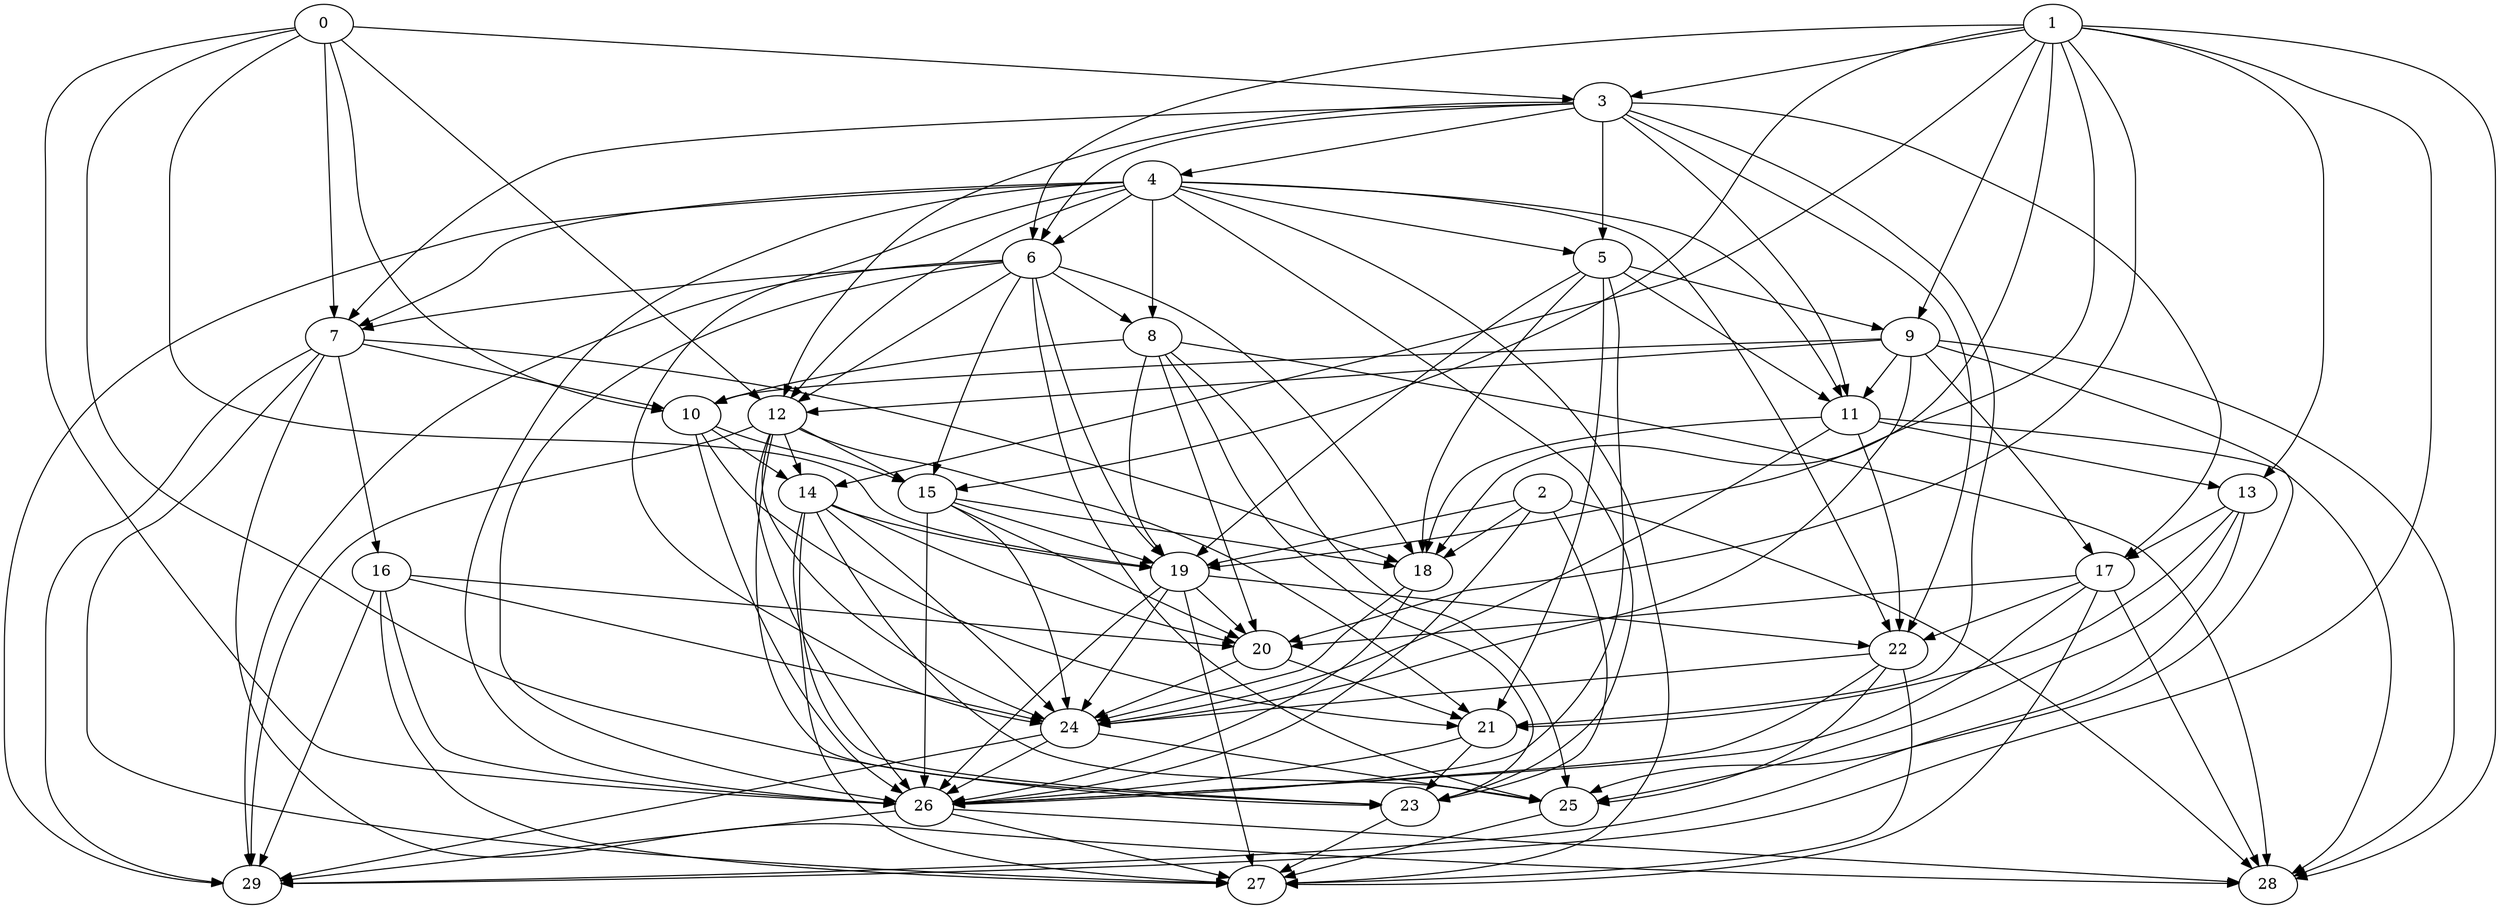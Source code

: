 digraph "Random_Nodes_30_Density_4.73_CCR_0.10_WeightType_Random#1" {
	graph ["Duplicate states"=0,
		GraphType=Random,
		"Max states in OPEN"=0,
		Modes="120000ms; topo-ordered tasks, ; Pruning: task equivalence, fixed order ready list, ; F-value: ; Optimisation: best schedule length (\
SL) optimisation on equal, ",
		NumberOfTasks=30,
		"Pruned using list schedule length"=11701553,
		"States removed from OPEN"=0,
		TargetSystem="Homogeneous-4",
		"Time to schedule (ms)"=4471,
		"Total idle time"=4711,
		"Total schedule length"=3684,
		"Total sequential time"=8340,
		"Total states created"=15602082
	];
	1	["Finish time"=372,
		Processor=0,
		"Start time"=0,
		Weight=372];
	3	["Finish time"=785,
		Processor=0,
		"Start time"=372,
		Weight=413];
	1 -> 3	[Weight=5];
	6	["Finish time"=1446,
		Processor=0,
		"Start time"=1074,
		Weight=372];
	1 -> 6	[Weight=7];
	9	["Finish time"=1503,
		Processor=2,
		"Start time"=1338,
		Weight=165];
	1 -> 9	[Weight=2];
	14	["Finish time"=2312,
		Processor=0,
		"Start time"=2106,
		Weight=206];
	1 -> 14	[Weight=4];
	13	["Finish time"=1918,
		Processor=3,
		"Start time"=1753,
		Weight=165];
	1 -> 13	[Weight=8];
	15	["Finish time"=2237,
		Processor=1,
		"Start time"=2113,
		Weight=124];
	1 -> 15	[Weight=3];
	19	["Finish time"=2560,
		Processor=0,
		"Start time"=2312,
		Weight=248];
	1 -> 19	[Weight=7];
	20	["Finish time"=2899,
		Processor=1,
		"Start time"=2569,
		Weight=330];
	1 -> 20	[Weight=7];
	18	["Finish time"=2572,
		Processor=2,
		"Start time"=2242,
		Weight=330];
	1 -> 18	[Weight=5];
	29	["Finish time"=3684,
		Processor=1,
		"Start time"=3436,
		Weight=248];
	1 -> 29	[Weight=5];
	28	["Finish time"=3526,
		Processor=2,
		"Start time"=3443,
		Weight=83];
	1 -> 28	[Weight=6];
	0	["Finish time"=330,
		Processor=1,
		"Start time"=0,
		Weight=330];
	0 -> 3	[Weight=8];
	7	["Finish time"=1741,
		Processor=1,
		"Start time"=1452,
		Weight=289];
	0 -> 7	[Weight=5];
	10	["Finish time"=2106,
		Processor=0,
		"Start time"=1776,
		Weight=330];
	0 -> 10	[Weight=9];
	12	["Finish time"=1833,
		Processor=2,
		"Start time"=1503,
		Weight=330];
	0 -> 12	[Weight=7];
	0 -> 19	[Weight=5];
	26	["Finish time"=3436,
		Processor=1,
		"Start time"=3064,
		Weight=372];
	0 -> 26	[Weight=3];
	23	["Finish time"=3403,
		Processor=2,
		"Start time"=3073,
		Weight=330];
	0 -> 23	[Weight=6];
	4	["Finish time"=1074,
		Processor=0,
		"Start time"=785,
		Weight=289];
	3 -> 4	[Weight=4];
	3 -> 6	[Weight=7];
	5	["Finish time"=1329,
		Processor=1,
		"Start time"=1081,
		Weight=248];
	3 -> 5	[Weight=4];
	3 -> 7	[Weight=3];
	3 -> 12	[Weight=9];
	11	["Finish time"=1753,
		Processor=3,
		"Start time"=1505,
		Weight=248];
	3 -> 11	[Weight=5];
	17	["Finish time"=2166,
		Processor=3,
		"Start time"=1918,
		Weight=248];
	3 -> 17	[Weight=9];
	22	["Finish time"=2973,
		Processor=0,
		"Start time"=2560,
		Weight=413];
	3 -> 22	[Weight=7];
	21	["Finish time"=3064,
		Processor=1,
		"Start time"=2899,
		Weight=165];
	3 -> 21	[Weight=3];
	4 -> 6	[Weight=6];
	4 -> 5	[Weight=7];
	8	["Finish time"=1776,
		Processor=0,
		"Start time"=1446,
		Weight=330];
	4 -> 8	[Weight=2];
	4 -> 7	[Weight=4];
	4 -> 12	[Weight=5];
	4 -> 11	[Weight=3];
	4 -> 22	[Weight=6];
	24	["Finish time"=3056,
		Processor=0,
		"Start time"=2973,
		Weight=83];
	4 -> 24	[Weight=6];
	4 -> 26	[Weight=3];
	4 -> 23	[Weight=3];
	4 -> 29	[Weight=2];
	27	["Finish time"=3675,
		Processor=0,
		"Start time"=3469,
		Weight=206];
	4 -> 27	[Weight=6];
	6 -> 8	[Weight=10];
	6 -> 7	[Weight=6];
	6 -> 12	[Weight=10];
	6 -> 15	[Weight=8];
	6 -> 19	[Weight=4];
	6 -> 18	[Weight=7];
	25	["Finish time"=3469,
		Processor=0,
		"Start time"=3056,
		Weight=413];
	6 -> 25	[Weight=7];
	6 -> 26	[Weight=5];
	6 -> 29	[Weight=8];
	5 -> 9	[Weight=9];
	5 -> 11	[Weight=8];
	5 -> 19	[Weight=6];
	5 -> 18	[Weight=3];
	5 -> 21	[Weight=7];
	5 -> 26	[Weight=6];
	8 -> 10	[Weight=2];
	8 -> 19	[Weight=3];
	8 -> 20	[Weight=2];
	8 -> 25	[Weight=7];
	8 -> 23	[Weight=7];
	8 -> 28	[Weight=10];
	7 -> 10	[Weight=2];
	16	["Finish time"=2163,
		Processor=2,
		"Start time"=1833,
		Weight=330];
	7 -> 16	[Weight=2];
	7 -> 18	[Weight=9];
	7 -> 29	[Weight=6];
	7 -> 27	[Weight=7];
	7 -> 28	[Weight=9];
	9 -> 10	[Weight=8];
	9 -> 12	[Weight=7];
	9 -> 11	[Weight=2];
	9 -> 17	[Weight=4];
	9 -> 24	[Weight=9];
	9 -> 25	[Weight=7];
	9 -> 28	[Weight=5];
	10 -> 14	[Weight=5];
	10 -> 15	[Weight=7];
	10 -> 21	[Weight=9];
	10 -> 26	[Weight=9];
	12 -> 14	[Weight=5];
	12 -> 15	[Weight=5];
	12 -> 21	[Weight=3];
	12 -> 24	[Weight=9];
	12 -> 26	[Weight=3];
	12 -> 23	[Weight=10];
	12 -> 29	[Weight=3];
	11 -> 13	[Weight=7];
	11 -> 22	[Weight=10];
	11 -> 18	[Weight=4];
	11 -> 24	[Weight=6];
	11 -> 28	[Weight=3];
	2	["Finish time"=2071,
		Processor=1,
		"Start time"=1741,
		Weight=330];
	2 -> 19	[Weight=5];
	2 -> 18	[Weight=5];
	2 -> 26	[Weight=5];
	2 -> 23	[Weight=2];
	2 -> 28	[Weight=4];
	14 -> 19	[Weight=10];
	14 -> 20	[Weight=5];
	14 -> 24	[Weight=5];
	14 -> 25	[Weight=8];
	14 -> 23	[Weight=3];
	14 -> 27	[Weight=4];
	13 -> 17	[Weight=5];
	13 -> 21	[Weight=5];
	13 -> 25	[Weight=9];
	13 -> 29	[Weight=8];
	15 -> 19	[Weight=8];
	15 -> 20	[Weight=2];
	15 -> 18	[Weight=5];
	15 -> 24	[Weight=9];
	15 -> 26	[Weight=5];
	16 -> 20	[Weight=5];
	16 -> 24	[Weight=10];
	16 -> 26	[Weight=5];
	16 -> 29	[Weight=3];
	16 -> 27	[Weight=10];
	19 -> 22	[Weight=7];
	19 -> 20	[Weight=9];
	19 -> 24	[Weight=10];
	19 -> 26	[Weight=2];
	19 -> 27	[Weight=9];
	17 -> 22	[Weight=3];
	17 -> 20	[Weight=2];
	17 -> 26	[Weight=4];
	17 -> 27	[Weight=7];
	17 -> 28	[Weight=10];
	22 -> 24	[Weight=4];
	22 -> 25	[Weight=8];
	22 -> 26	[Weight=3];
	22 -> 27	[Weight=5];
	20 -> 21	[Weight=7];
	20 -> 24	[Weight=5];
	18 -> 24	[Weight=9];
	18 -> 26	[Weight=2];
	21 -> 26	[Weight=4];
	21 -> 23	[Weight=9];
	24 -> 25	[Weight=7];
	24 -> 26	[Weight=5];
	24 -> 29	[Weight=10];
	25 -> 27	[Weight=10];
	26 -> 29	[Weight=5];
	26 -> 27	[Weight=7];
	26 -> 28	[Weight=7];
	23 -> 27	[Weight=3];
}
